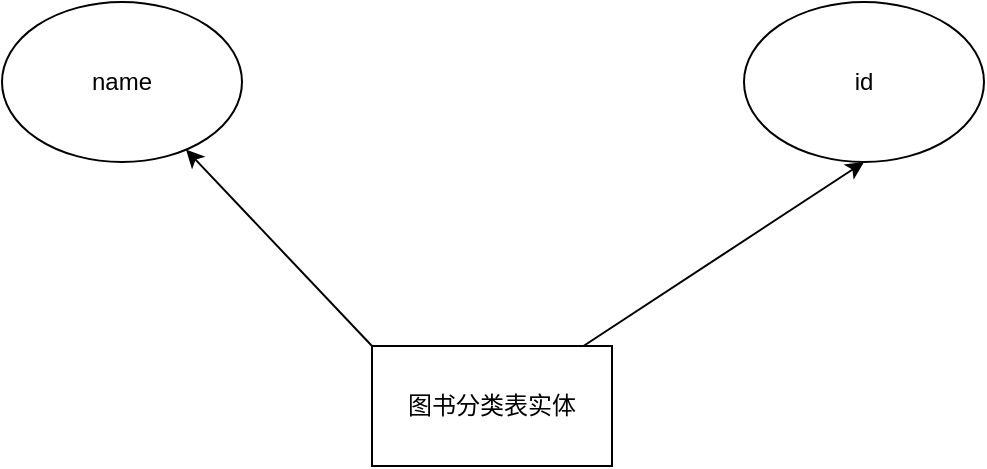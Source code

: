 <mxfile>
    <diagram id="YTGRNDIYLsDVCo5CeeWu" name="第 1 页">
        <mxGraphModel dx="1258" dy="783" grid="0" gridSize="10" guides="1" tooltips="1" connect="1" arrows="1" fold="1" page="1" pageScale="1" pageWidth="827" pageHeight="1169" math="0" shadow="0">
            <root>
                <mxCell id="0"/>
                <mxCell id="1" parent="0"/>
                <mxCell id="9" style="edgeStyle=none;html=1;entryX=0.5;entryY=1;entryDx=0;entryDy=0;" parent="1" source="2" target="10" edge="1">
                    <mxGeometry relative="1" as="geometry">
                        <mxPoint x="525.2" y="234.4" as="targetPoint"/>
                    </mxGeometry>
                </mxCell>
                <mxCell id="2" value="图书分类表实体" style="rounded=0;whiteSpace=wrap;html=1;" parent="1" vertex="1">
                    <mxGeometry x="275" y="342" width="120" height="60" as="geometry"/>
                </mxCell>
                <mxCell id="3" value="name" style="ellipse;whiteSpace=wrap;html=1;" parent="1" vertex="1">
                    <mxGeometry x="90" y="170" width="120" height="80" as="geometry"/>
                </mxCell>
                <mxCell id="8" value="" style="endArrow=classic;html=1;exitX=0;exitY=0;exitDx=0;exitDy=0;" parent="1" source="2" target="3" edge="1">
                    <mxGeometry width="50" height="50" relative="1" as="geometry">
                        <mxPoint x="390" y="330" as="sourcePoint"/>
                        <mxPoint x="440" y="280" as="targetPoint"/>
                        <Array as="points"/>
                    </mxGeometry>
                </mxCell>
                <mxCell id="10" value="id" style="ellipse;whiteSpace=wrap;html=1;" parent="1" vertex="1">
                    <mxGeometry x="461" y="170" width="120" height="80" as="geometry"/>
                </mxCell>
            </root>
        </mxGraphModel>
    </diagram>
</mxfile>